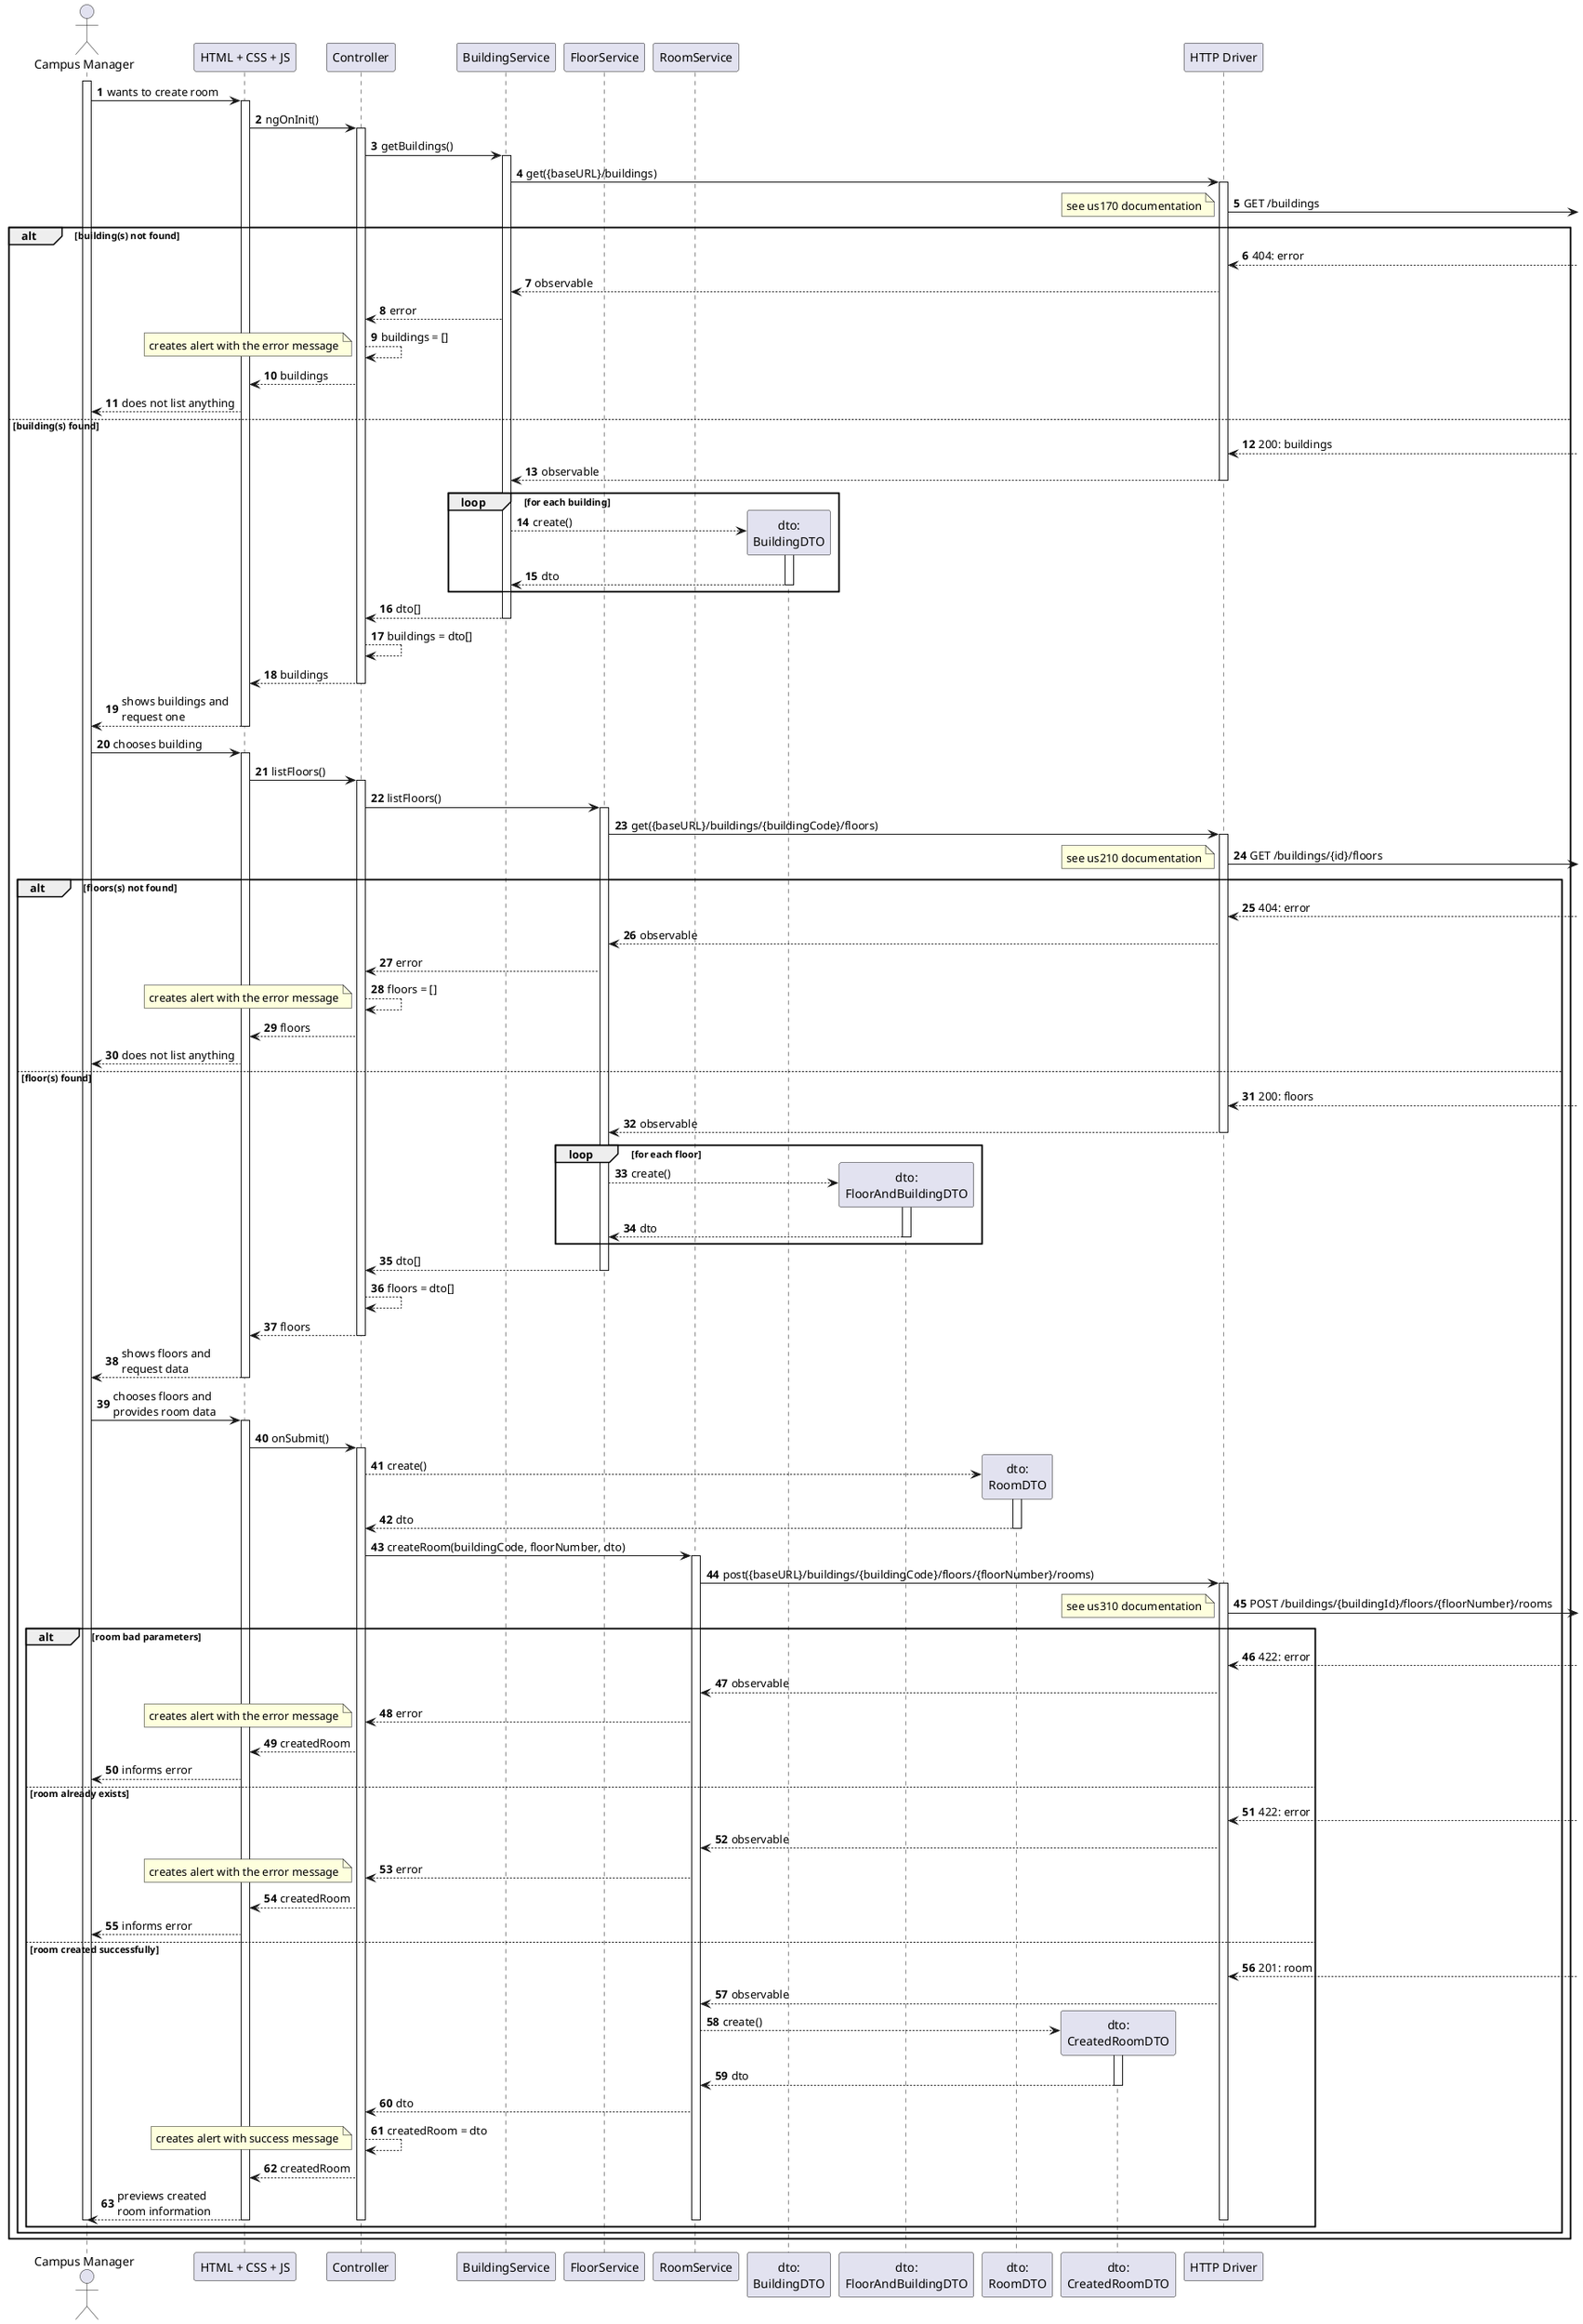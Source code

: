 @startuml
autonumber

actor "Campus Manager" as usr

participant "HTML + CSS + JS" as view
participant "Controller" as ctrl
participant "BuildingService" as svcb
participant "FloorService" as svcf
participant "RoomService" as svcr
participant "dto:\nBuildingDTO" as dto
participant "dto:\nFloorAndBuildingDTO" as dtofb
participant "dto:\nRoomDTO" as dtor
participant "dto:\nCreatedRoomDTO" as dtocr
participant "HTTP Driver" as http



activate usr
usr -> view : wants to create room
    activate view
        view -> ctrl : ngOnInit()
        activate ctrl
            ctrl -> svcb : getBuildings()
            activate svcb
                svcb -> http : get({baseURL}/buildings)
                activate http
                    http ->] : GET /buildings
        alt building(s) not found

                note right : see us170 documentation
                 http <--] : 404: error
                http --> svcb : observable
                svcb --> ctrl : error
                ctrl --> ctrl : buildings = []
                note bottom : creates alert with the error message
                ctrl --> view : buildings
                view --> usr : does not list anything
        else building(s) found
                http <--] : 200: buildings

            http --> svcb : observable
            deactivate http

            loop for each building
                svcb --> dto** : create()
                activate dto
                    dto --> svcb : dto
                deactivate dto
            end

            svcb --> ctrl : dto[]
            deactivate svcb

            ctrl --> ctrl : buildings = dto[]
            ctrl --> view : buildings
            deactivate ctrl




            view --> usr : shows buildings and \nrequest one
        deactivate view

        usr -> view : chooses building
        activate view
            view -> ctrl : listFloors()
            activate ctrl
                ctrl -> svcf : listFloors()
                activate svcf
                    svcf -> http : get({baseURL}/buildings/{buildingCode}/floors)
                    activate http
                        http ->] : GET /buildings/{id}/floors

             alt floors(s) not found

                    note right : see us210 documentation
                    http <--] : 404: error
                    http --> svcf : observable
                    svcf --> ctrl : error
                    ctrl --> ctrl : floors = []
                    note bottom : creates alert with the error message
                    ctrl --> view : floors
                    view --> usr : does not list anything
             else floor(s) found
                http <--] : 200: floors

                    http --> svcf : observable
                    deactivate http

                    loop for each floor
                        svcf --> dtofb** : create()
                        activate dtofb
                            dtofb --> svcf : dto
                        deactivate dtofb
                    end

                    svcf --> ctrl : dto[]
                deactivate svcf

                ctrl --> ctrl : floors = dto[]
                ctrl --> view : floors
            deactivate ctrl




            view --> usr : shows floors and \nrequest data
        deactivate view

        usr -> view : chooses floors and\nprovides room data
        activate view
            view -> ctrl : onSubmit()
            activate ctrl
                ctrl --> dtor** : create()
                activate dtor
                    dtor --> ctrl : dto
                deactivate dtor

                ctrl -> svcr : createRoom(buildingCode, floorNumber, dto)
                activate svcr

                    svcr -> http : post({baseURL}/buildings/{buildingCode}/floors/{floorNumber}/rooms)
                    activate http
                        http ->] : POST /buildings/{buildingId}/floors/{floorNumber}/rooms

                note right : see us310 documentation
                alt room bad parameters
                    http <--] : 422: error
                    http --> svcr : observable
                    svcr --> ctrl : error
                    note bottom : creates alert with the error message
                    ctrl --> view : createdRoom
                    view --> usr : informs error

                else room already exists
                    http <--] : 422: error
                                        http --> svcr : observable
                                        svcr --> ctrl : error
                                        note bottom : creates alert with the error message
                                        ctrl --> view : createdRoom
                                        view --> usr : informs error
                else room created successfully

                    http <--] : 201: room
                    http --> svcr : observable

                    svcr --> dtocr** : create()
                    activate dtocr
                        dtocr --> svcr : dto
                    deactivate dtocr

                    svcr --> ctrl : dto

                    ctrl --> ctrl : createdRoom = dto
                    note bottom : creates alert with success message
                    ctrl --> view : createdRoom
                    view --> usr : previews created \nroom information


                    deactivate http
                    deactivate svcr
                    deactivate ctrl
                    deactivate view

                    deactivate usr
                end
            end
            end
@enduml
